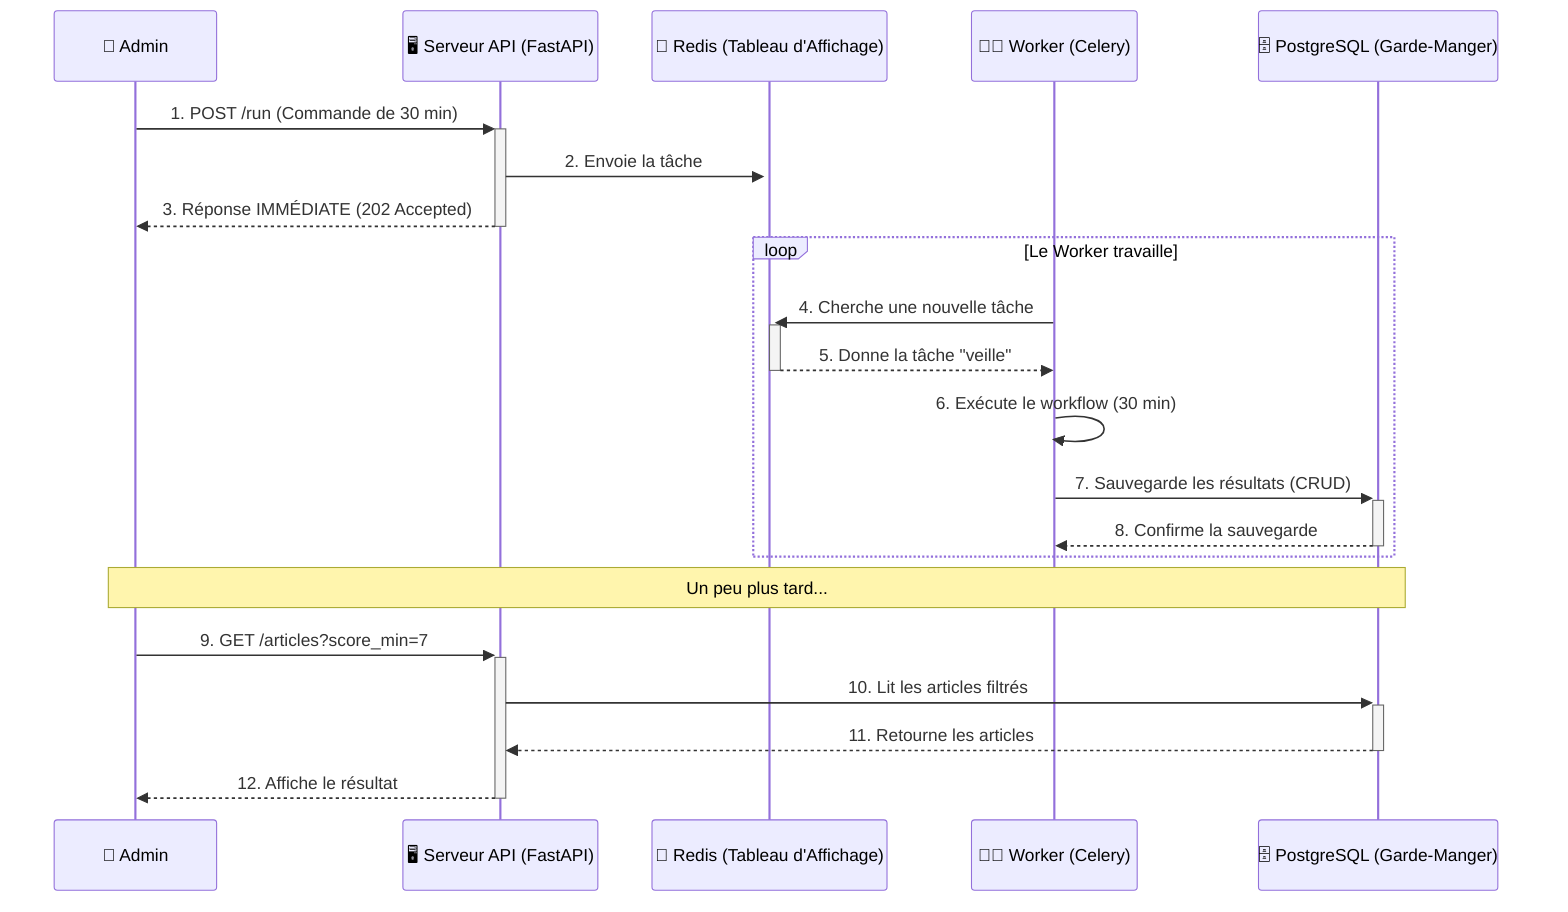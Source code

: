 sequenceDiagram
    participant Admin as 👤 Admin
    participant API as 🖥️ Serveur API (FastAPI)
    participant Broker as 📌 Redis (Tableau d'Affichage)
    participant Worker as 👨‍🍳 Worker (Celery)
    participant DB as 🗄️ PostgreSQL (Garde-Manger)

    Admin->>+API: 1. POST /run (Commande de 30 min)
    API->>+Broker: 2. Envoie la tâche
    API-->>-Admin: 3. Réponse IMMÉDIATE (202 Accepted)
    
    loop Le Worker travaille
        Worker->>+Broker: 4. Cherche une nouvelle tâche
        Broker-->>-Worker: 5. Donne la tâche "veille"
        Worker->>Worker: 6. Exécute le workflow (30 min)
        Worker->>+DB: 7. Sauvegarde les résultats (CRUD)
        DB-->>-Worker: 8. Confirme la sauvegarde
    end

    Note over Admin, DB: Un peu plus tard...

    Admin->>+API: 9. GET /articles?score_min=7
    API->>+DB: 10. Lit les articles filtrés
    DB-->>-API: 11. Retourne les articles
    API-->>-Admin: 12. Affiche le résultat